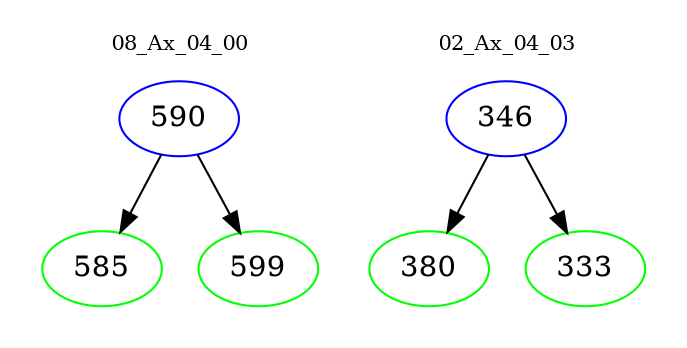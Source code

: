 digraph{
subgraph cluster_0 {
color = white
label = "08_Ax_04_00";
fontsize=10;
T0_590 [label="590", color="blue"]
T0_590 -> T0_585 [color="black"]
T0_585 [label="585", color="green"]
T0_590 -> T0_599 [color="black"]
T0_599 [label="599", color="green"]
}
subgraph cluster_1 {
color = white
label = "02_Ax_04_03";
fontsize=10;
T1_346 [label="346", color="blue"]
T1_346 -> T1_380 [color="black"]
T1_380 [label="380", color="green"]
T1_346 -> T1_333 [color="black"]
T1_333 [label="333", color="green"]
}
}
